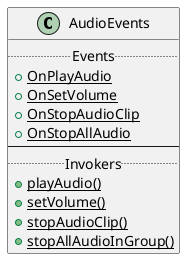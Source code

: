 @startuml AudioEvents
class AudioEvents {
    ..Events..
    {static} +OnPlayAudio
    {static} +OnSetVolume
    {static} +OnStopAudioClip
    {static} +OnStopAllAudio
    ---
    ..Invokers..
    {static} +playAudio()
    {static} +setVolume()
    {static} +stopAudioClip()
    {static} +stopAllAudioInGroup()
}
@enduml